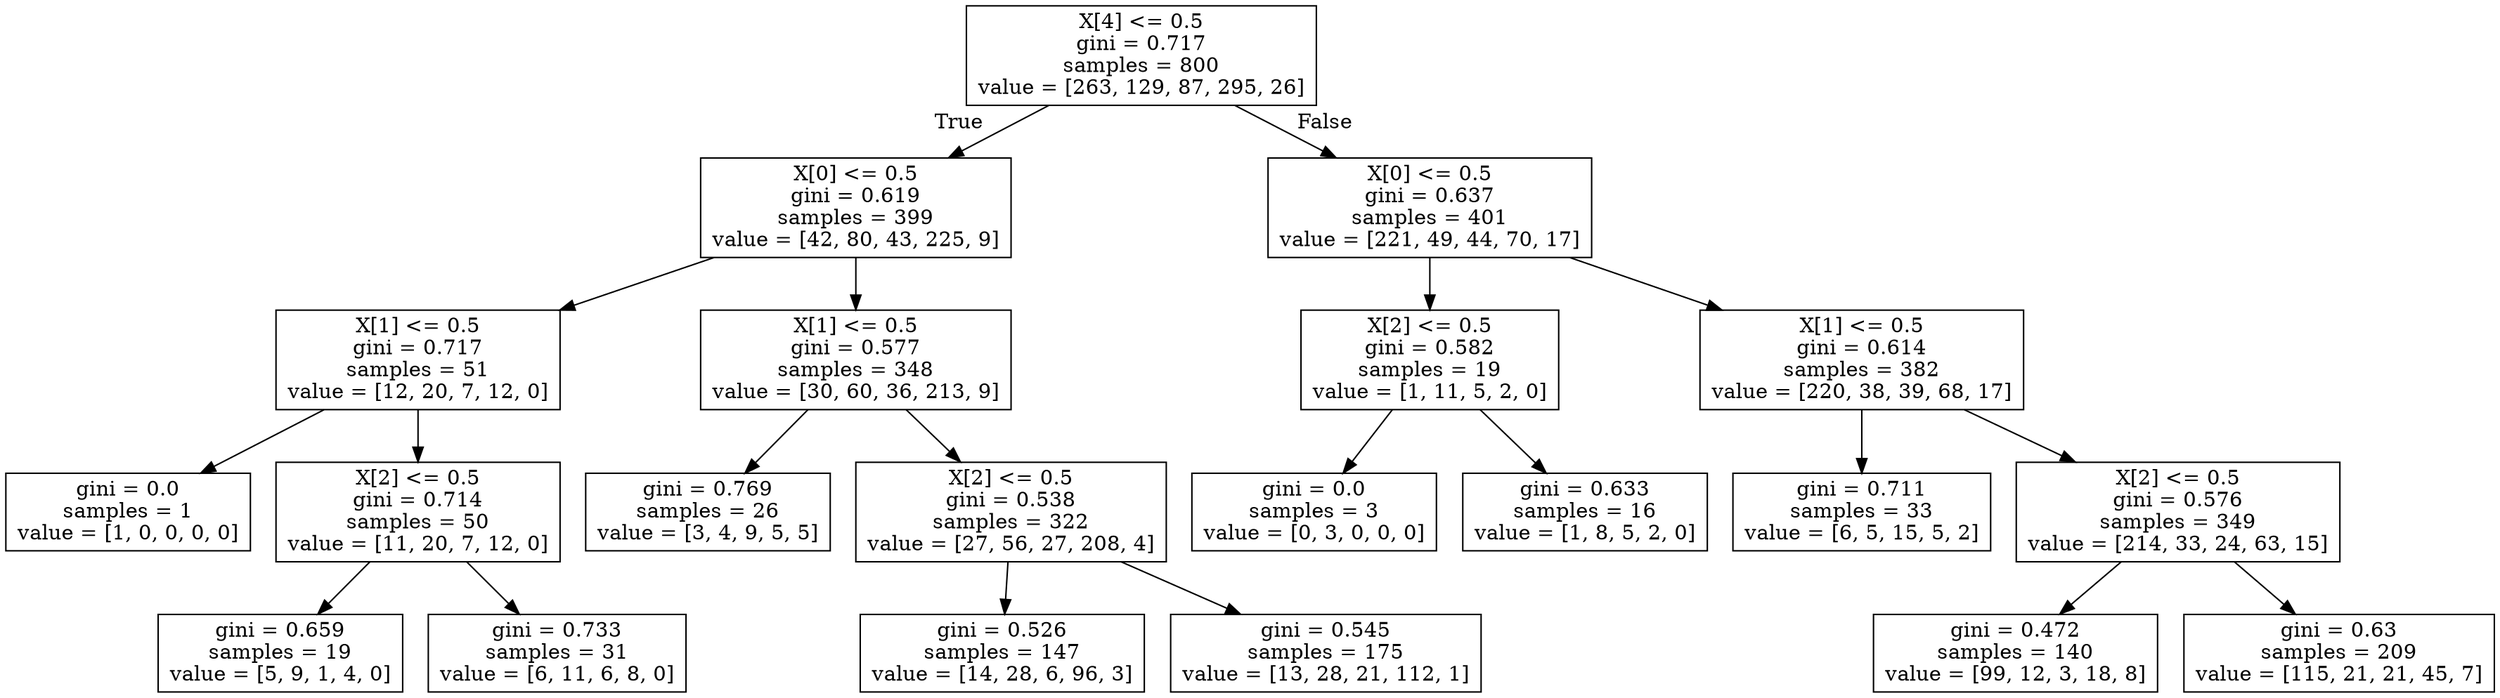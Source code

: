 digraph Tree {
node [shape=box] ;
0 [label="X[4] <= 0.5\ngini = 0.717\nsamples = 800\nvalue = [263, 129, 87, 295, 26]"] ;
1 [label="X[0] <= 0.5\ngini = 0.619\nsamples = 399\nvalue = [42, 80, 43, 225, 9]"] ;
0 -> 1 [labeldistance=2.5, labelangle=45, headlabel="True"] ;
2 [label="X[1] <= 0.5\ngini = 0.717\nsamples = 51\nvalue = [12, 20, 7, 12, 0]"] ;
1 -> 2 ;
3 [label="gini = 0.0\nsamples = 1\nvalue = [1, 0, 0, 0, 0]"] ;
2 -> 3 ;
4 [label="X[2] <= 0.5\ngini = 0.714\nsamples = 50\nvalue = [11, 20, 7, 12, 0]"] ;
2 -> 4 ;
5 [label="gini = 0.659\nsamples = 19\nvalue = [5, 9, 1, 4, 0]"] ;
4 -> 5 ;
6 [label="gini = 0.733\nsamples = 31\nvalue = [6, 11, 6, 8, 0]"] ;
4 -> 6 ;
7 [label="X[1] <= 0.5\ngini = 0.577\nsamples = 348\nvalue = [30, 60, 36, 213, 9]"] ;
1 -> 7 ;
8 [label="gini = 0.769\nsamples = 26\nvalue = [3, 4, 9, 5, 5]"] ;
7 -> 8 ;
9 [label="X[2] <= 0.5\ngini = 0.538\nsamples = 322\nvalue = [27, 56, 27, 208, 4]"] ;
7 -> 9 ;
10 [label="gini = 0.526\nsamples = 147\nvalue = [14, 28, 6, 96, 3]"] ;
9 -> 10 ;
11 [label="gini = 0.545\nsamples = 175\nvalue = [13, 28, 21, 112, 1]"] ;
9 -> 11 ;
12 [label="X[0] <= 0.5\ngini = 0.637\nsamples = 401\nvalue = [221, 49, 44, 70, 17]"] ;
0 -> 12 [labeldistance=2.5, labelangle=-45, headlabel="False"] ;
13 [label="X[2] <= 0.5\ngini = 0.582\nsamples = 19\nvalue = [1, 11, 5, 2, 0]"] ;
12 -> 13 ;
14 [label="gini = 0.0\nsamples = 3\nvalue = [0, 3, 0, 0, 0]"] ;
13 -> 14 ;
15 [label="gini = 0.633\nsamples = 16\nvalue = [1, 8, 5, 2, 0]"] ;
13 -> 15 ;
16 [label="X[1] <= 0.5\ngini = 0.614\nsamples = 382\nvalue = [220, 38, 39, 68, 17]"] ;
12 -> 16 ;
17 [label="gini = 0.711\nsamples = 33\nvalue = [6, 5, 15, 5, 2]"] ;
16 -> 17 ;
18 [label="X[2] <= 0.5\ngini = 0.576\nsamples = 349\nvalue = [214, 33, 24, 63, 15]"] ;
16 -> 18 ;
19 [label="gini = 0.472\nsamples = 140\nvalue = [99, 12, 3, 18, 8]"] ;
18 -> 19 ;
20 [label="gini = 0.63\nsamples = 209\nvalue = [115, 21, 21, 45, 7]"] ;
18 -> 20 ;
}